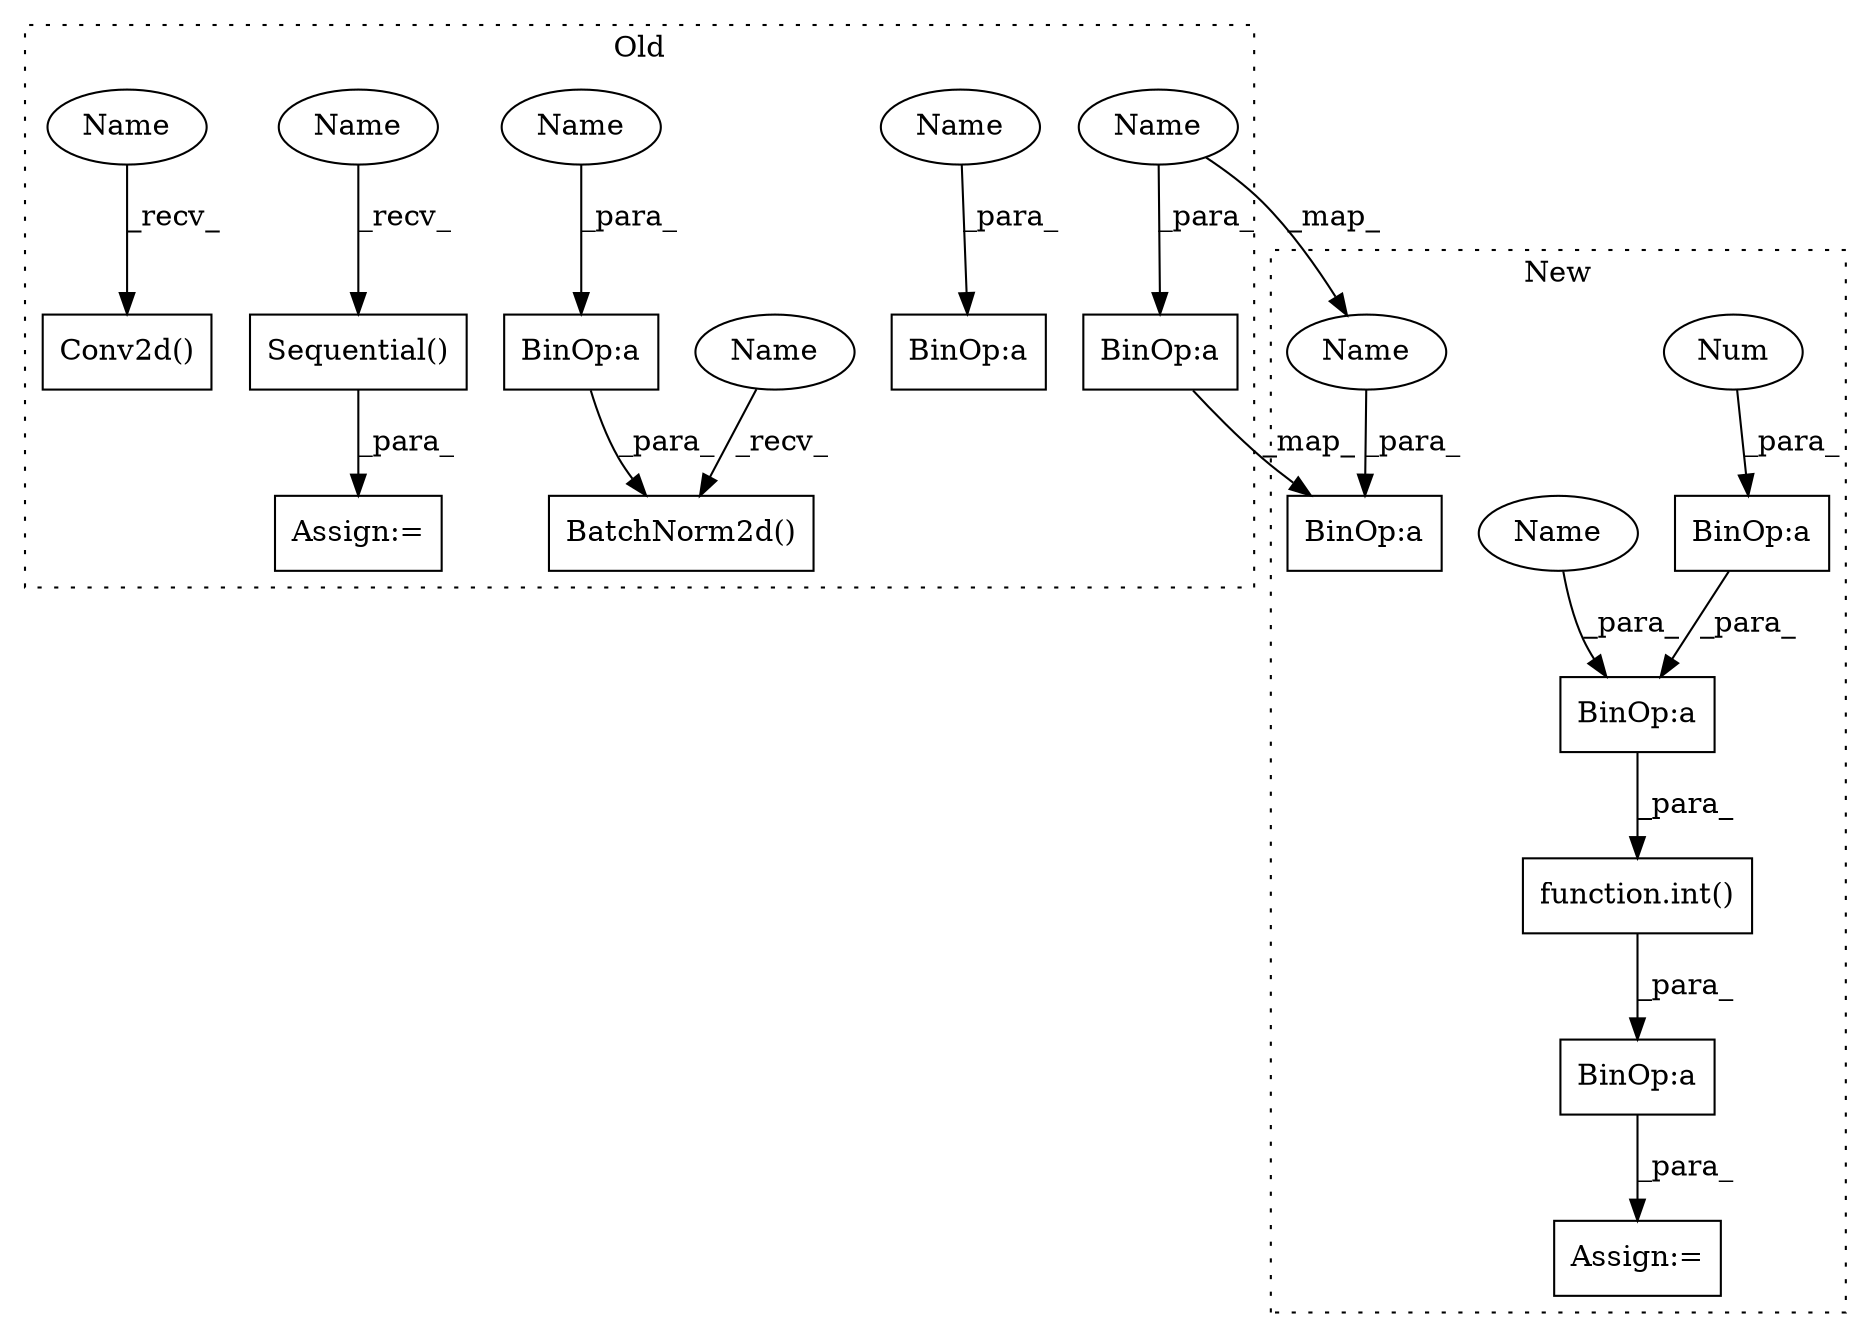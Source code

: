 digraph G {
subgraph cluster0 {
1 [label="BatchNorm2d()" a="75" s="2018,2054" l="15,1" shape="box"];
4 [label="Conv2d()" a="75" s="1406,1468" l="10,54" shape="box"];
6 [label="Sequential()" a="75" s="1776" l="15" shape="box"];
9 [label="BinOp:a" a="82" s="2047" l="1" shape="box"];
11 [label="BinOp:a" a="82" s="1625" l="3" shape="box"];
12 [label="Assign:=" a="68" s="1773" l="3" shape="box"];
14 [label="BinOp:a" a="82" s="1740" l="1" shape="box"];
17 [label="Name" a="87" s="1619" l="6" shape="ellipse"];
18 [label="Name" a="87" s="2048" l="6" shape="ellipse"];
19 [label="Name" a="87" s="1741" l="6" shape="ellipse"];
20 [label="Name" a="87" s="2018" l="2" shape="ellipse"];
21 [label="Name" a="87" s="1776" l="2" shape="ellipse"];
22 [label="Name" a="87" s="1406" l="2" shape="ellipse"];
label = "Old";
style="dotted";
}
subgraph cluster1 {
2 [label="function.int()" a="75" s="2277,2308" l="4,1" shape="box"];
3 [label="BinOp:a" a="82" s="2301" l="3" shape="box"];
5 [label="Assign:=" a="68" s="2533" l="3" shape="box"];
7 [label="BinOp:a" a="82" s="2309" l="3" shape="box"];
8 [label="Num" a="76" s="2304" l="3" shape="ellipse"];
10 [label="BinOp:a" a="82" s="2287" l="3" shape="box"];
13 [label="BinOp:a" a="82" s="2815" l="3" shape="box"];
15 [label="Name" a="87" s="2281" l="6" shape="ellipse"];
16 [label="Name" a="87" s="2809" l="6" shape="ellipse"];
label = "New";
style="dotted";
}
2 -> 7 [label="_para_"];
3 -> 10 [label="_para_"];
6 -> 12 [label="_para_"];
7 -> 5 [label="_para_"];
8 -> 3 [label="_para_"];
9 -> 1 [label="_para_"];
10 -> 2 [label="_para_"];
14 -> 13 [label="_map_"];
15 -> 10 [label="_para_"];
16 -> 13 [label="_para_"];
17 -> 11 [label="_para_"];
18 -> 9 [label="_para_"];
19 -> 14 [label="_para_"];
19 -> 16 [label="_map_"];
20 -> 1 [label="_recv_"];
21 -> 6 [label="_recv_"];
22 -> 4 [label="_recv_"];
}